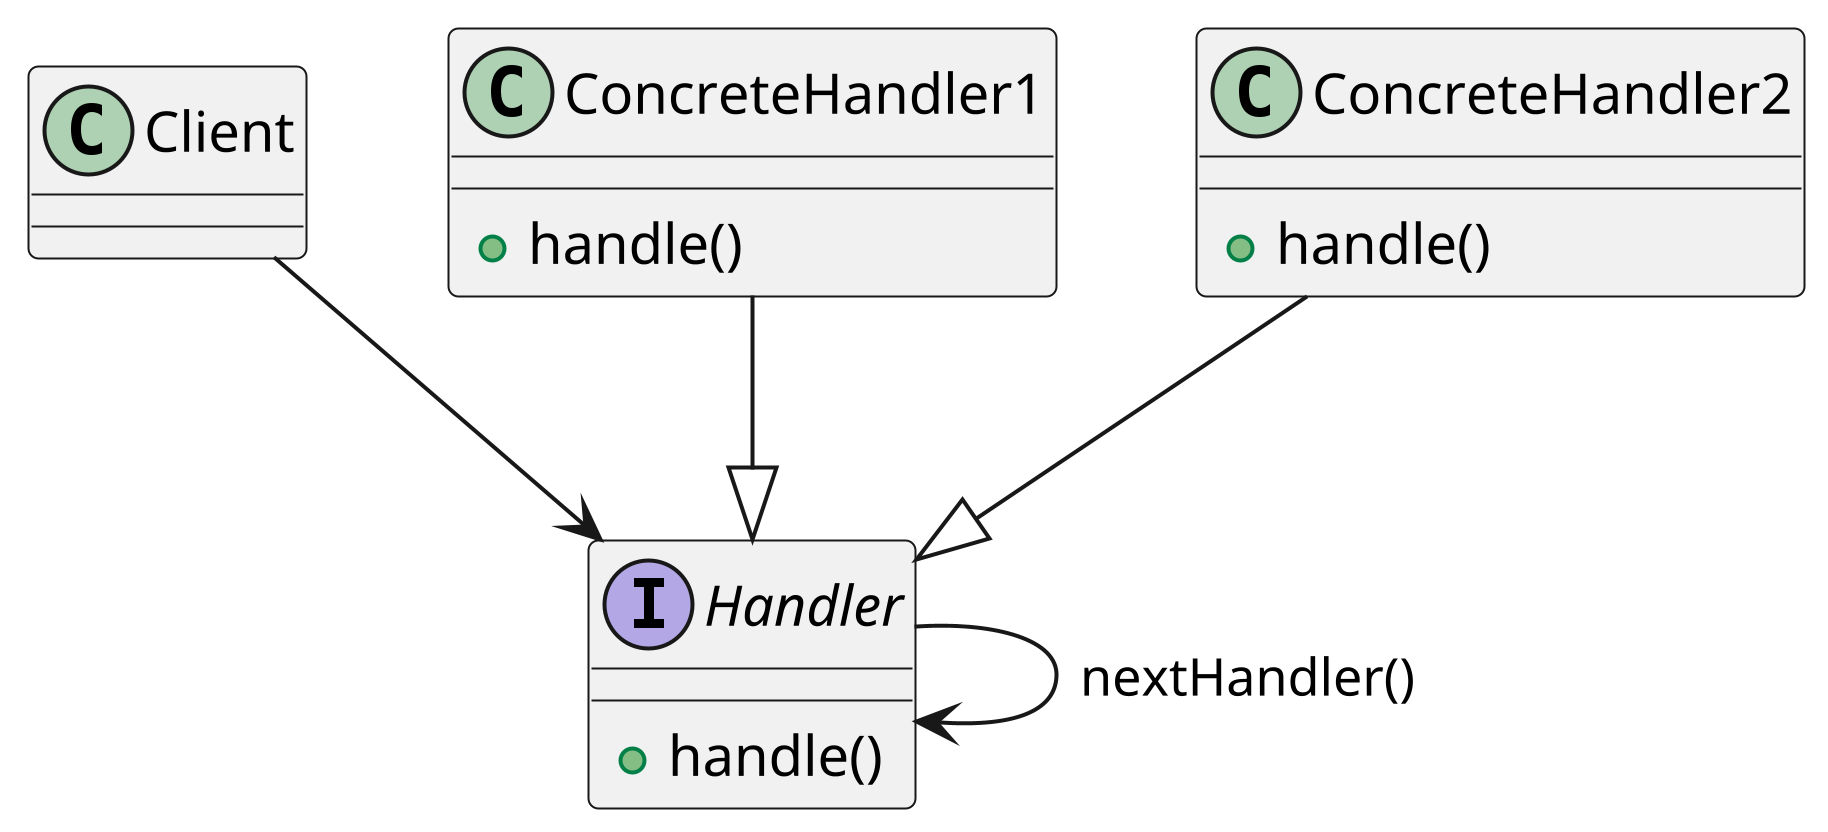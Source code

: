 @startuml
scale 1024 height
class Client{
}
interface Handler{
+handle()
}
class ConcreteHandler1{
+handle()
}
class ConcreteHandler2{
+handle()
}

Client --> Handler
Handler --> Handler : nextHandler()
ConcreteHandler1 --|> Handler
ConcreteHandler2 --|> Handler


@enduml